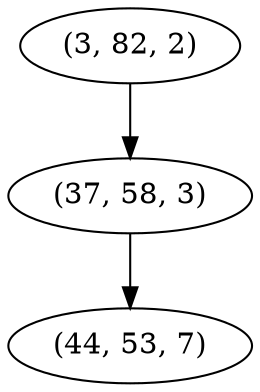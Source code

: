 digraph tree {
    "(3, 82, 2)";
    "(37, 58, 3)";
    "(44, 53, 7)";
    "(3, 82, 2)" -> "(37, 58, 3)";
    "(37, 58, 3)" -> "(44, 53, 7)";
}
